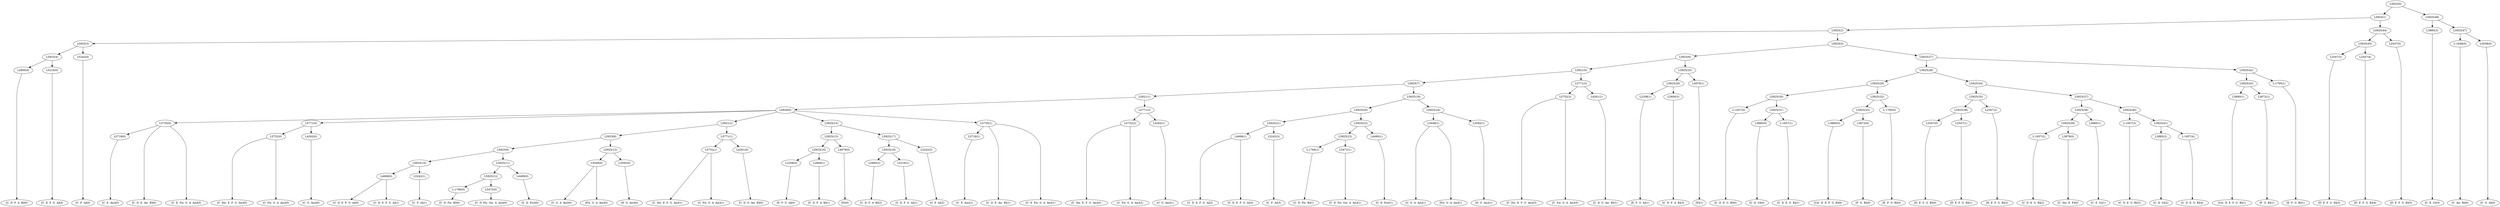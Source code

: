digraph sample{
"L2800(0)"->"[C  D  F  A  B](0)"
"L5216(0)"->"[C  E  F  G  A](0)"
"L5925(4)"->"L2800(0)"
"L5925(4)"->"L5216(0)"
"L5242(0)"->"[C  F  A](0)"
"L5925(3)"->"L5925(4)"
"L5925(3)"->"L5242(0)"
"L5718(0)"->"[C  E  Ais](0)"
"L5735(0)"->"[C  D  E  Ais  B](0)"
"L5735(0)"->"[C  E  Fis  G  A  Ais](0)"
"L5735(0)"->"L5718(0)"
"L5752(0)"->"[C  Dis  E  F  G  Ais](0)"
"L5752(0)"->"[C  Fis  G  A  Ais](0)"
"L4262(0)"->"[C  G  Ais](0)"
"L5771(0)"->"L5752(0)"
"L5771(0)"->"L4262(0)"
"L4668(0)"->"[C  D  E  F  G  A](0)"
"L4668(0)"->"[C  D  E  F  G  A](1)"
"L5242(1)"->"[C  F  A](1)"
"L5925(10)"->"L4668(0)"
"L5925(10)"->"L5242(1)"
"L-1766(0)"->"[C  D  Fis  B](0)"
"L5472(0)"->"[C  D  Fis  Gis  A  Ais](0)"
"L5925(12)"->"L-1766(0)"
"L5925(12)"->"L5472(0)"
"L4490(0)"->"[C  D  Fis](0)"
"L5925(11)"->"L5925(12)"
"L5925(11)"->"L4490(0)"
"L5925(9)"->"L5925(10)"
"L5925(9)"->"L5925(11)"
"L3048(0)"->"[C  G  A  Ais](0)"
"L3048(0)"->"[Fis  G  A  Ais](0)"
"L3592(0)"->"[D  G  Ais](0)"
"L5925(13)"->"L3048(0)"
"L5925(13)"->"L3592(0)"
"L5925(8)"->"L5925(9)"
"L5925(8)"->"L5925(13)"
"L5752(1)"->"[C  Dis  E  F  G  Ais](1)"
"L5752(1)"->"[C  Fis  G  A  Ais](1)"
"L4261(0)"->"[C  D  G  Ais  B](0)"
"L5771(1)"->"L5752(1)"
"L5771(1)"->"L4261(0)"
"L5921(2)"->"L5925(8)"
"L5921(2)"->"L5771(1)"
"L2208(0)"->"[E  F  G  A](0)"
"L2800(1)"->"[C  D  F  A  B](1)"
"L5925(16)"->"L2208(0)"
"L5925(16)"->"L2800(1)"
"L4979(0)"->"[F](0)"
"L5925(15)"->"L5925(16)"
"L5925(15)"->"L4979(0)"
"L2800(2)"->"[C  D  F  A  B](2)"
"L5216(1)"->"[C  E  F  G  A](1)"
"L5925(18)"->"L2800(2)"
"L5925(18)"->"L5216(1)"
"L5242(2)"->"[C  F  A](2)"
"L5925(17)"->"L5925(18)"
"L5925(17)"->"L5242(2)"
"L5925(14)"->"L5925(15)"
"L5925(14)"->"L5925(17)"
"L5718(1)"->"[C  E  Ais](1)"
"L5735(1)"->"[C  D  E  Ais  B](1)"
"L5735(1)"->"[C  E  Fis  G  A  Ais](1)"
"L5735(1)"->"L5718(1)"
"L5929(0)"->"L5735(0)"
"L5929(0)"->"L5771(0)"
"L5929(0)"->"L5921(2)"
"L5929(0)"->"L5925(14)"
"L5929(0)"->"L5735(1)"
"L5752(2)"->"[C  Dis  E  F  G  Ais](2)"
"L5752(2)"->"[C  Fis  G  A  Ais](2)"
"L4262(1)"->"[C  G  Ais](1)"
"L5771(2)"->"L5752(2)"
"L5771(2)"->"L4262(1)"
"L5921(1)"->"L5929(0)"
"L5921(1)"->"L5771(2)"
"L4668(1)"->"[C  D  E  F  G  A](2)"
"L4668(1)"->"[C  D  E  F  G  A](3)"
"L5242(3)"->"[C  F  A](3)"
"L5925(21)"->"L4668(1)"
"L5925(21)"->"L5242(3)"
"L-1766(1)"->"[C  D  Fis  B](1)"
"L5472(1)"->"[C  D  Fis  Gis  A  Ais](1)"
"L5925(23)"->"L-1766(1)"
"L5925(23)"->"L5472(1)"
"L4490(1)"->"[C  D  Fis](1)"
"L5925(22)"->"L5925(23)"
"L5925(22)"->"L4490(1)"
"L5925(20)"->"L5925(21)"
"L5925(20)"->"L5925(22)"
"L3048(1)"->"[C  G  A  Ais](1)"
"L3048(1)"->"[Fis  G  A  Ais](1)"
"L3592(1)"->"[D  G  Ais](1)"
"L5925(24)"->"L3048(1)"
"L5925(24)"->"L3592(1)"
"L5925(19)"->"L5925(20)"
"L5925(19)"->"L5925(24)"
"L5925(7)"->"L5921(1)"
"L5925(7)"->"L5925(19)"
"L5752(3)"->"[C  Dis  E  F  G  Ais](3)"
"L5752(3)"->"[C  Fis  G  A  Ais](3)"
"L4261(1)"->"[C  D  G  Ais  B](1)"
"L5771(3)"->"L5752(3)"
"L5771(3)"->"L4261(1)"
"L5921(0)"->"L5925(7)"
"L5921(0)"->"L5771(3)"
"L2208(1)"->"[E  F  G  A](1)"
"L2800(3)"->"[C  D  F  A  B](3)"
"L5925(26)"->"L2208(1)"
"L5925(26)"->"L2800(3)"
"L4979(1)"->"[F](1)"
"L5925(25)"->"L5925(26)"
"L5925(25)"->"L4979(1)"
"L5925(6)"->"L5921(0)"
"L5925(6)"->"L5925(25)"
"L-1657(0)"->"[C  D  E  G  B](0)"
"L3885(0)"->"[C  E  G](0)"
"L-1657(1)"->"[C  D  E  G  B](1)"
"L5925(31)"->"L3885(0)"
"L5925(31)"->"L-1657(1)"
"L5925(30)"->"L-1657(0)"
"L5925(30)"->"L5925(31)"
"L3890(0)"->"[Cis  D  E  F  G  B](0)"
"L3672(0)"->"[F  G  B](0)"
"L5925(33)"->"L3890(0)"
"L5925(33)"->"L3672(0)"
"L-1795(0)"->"[E  F  G  B](0)"
"L5925(32)"->"L5925(33)"
"L5925(32)"->"L-1795(0)"
"L5925(29)"->"L5925(30)"
"L5925(29)"->"L5925(32)"
"L2547(0)"->"[D  E  F  G  B](0)"
"L2547(1)"->"[D  E  F  G  B](1)"
"L5925(36)"->"L2547(0)"
"L5925(36)"->"L2547(1)"
"L2547(2)"->"[D  E  F  G  B](2)"
"L5925(35)"->"L5925(36)"
"L5925(35)"->"L2547(2)"
"L-1657(2)"->"[C  D  E  G  B](2)"
"L3879(0)"->"[C  Dis  E  F](0)"
"L5925(39)"->"L-1657(2)"
"L5925(39)"->"L3879(0)"
"L3885(1)"->"[C  E  G](1)"
"L5925(38)"->"L5925(39)"
"L5925(38)"->"L3885(1)"
"L-1657(3)"->"[C  D  E  G  B](3)"
"L3885(2)"->"[C  E  G](2)"
"L-1657(4)"->"[C  D  E  G  B](4)"
"L5925(41)"->"L3885(2)"
"L5925(41)"->"L-1657(4)"
"L5925(40)"->"L-1657(3)"
"L5925(40)"->"L5925(41)"
"L5925(37)"->"L5925(38)"
"L5925(37)"->"L5925(40)"
"L5925(34)"->"L5925(35)"
"L5925(34)"->"L5925(37)"
"L5925(28)"->"L5925(29)"
"L5925(28)"->"L5925(34)"
"L3890(1)"->"[Cis  D  E  F  G  B](1)"
"L3672(1)"->"[F  G  B](1)"
"L5925(43)"->"L3890(1)"
"L5925(43)"->"L3672(1)"
"L-1795(1)"->"[E  F  G  B](1)"
"L5925(42)"->"L5925(43)"
"L5925(42)"->"L-1795(1)"
"L5925(27)"->"L5925(28)"
"L5925(27)"->"L5925(42)"
"L5925(5)"->"L5925(6)"
"L5925(5)"->"L5925(27)"
"L5925(2)"->"L5925(3)"
"L5925(2)"->"L5925(5)"
"L2547(3)"->"[D  E  F  G  B](3)"
"L2547(4)"->"[D  E  F  G  B](4)"
"L5925(45)"->"L2547(3)"
"L5925(45)"->"L2547(4)"
"L2547(5)"->"[D  E  F  G  B](5)"
"L5925(44)"->"L5925(45)"
"L5925(44)"->"L2547(5)"
"L5925(1)"->"L5925(2)"
"L5925(1)"->"L5925(44)"
"L3885(3)"->"[C  E  G](3)"
"L-1648(0)"->"[C  Ais  B](0)"
"L3038(0)"->"[C  G  A](0)"
"L5925(47)"->"L-1648(0)"
"L5925(47)"->"L3038(0)"
"L5925(46)"->"L3885(3)"
"L5925(46)"->"L5925(47)"
"L5925(0)"->"L5925(1)"
"L5925(0)"->"L5925(46)"
{rank = min; "L5925(0)"}
{rank = same; "L5925(1)"; "L5925(46)";}
{rank = same; "L5925(2)"; "L5925(44)"; "L3885(3)"; "L5925(47)";}
{rank = same; "L5925(3)"; "L5925(5)"; "L5925(45)"; "L2547(5)"; "L-1648(0)"; "L3038(0)";}
{rank = same; "L5925(4)"; "L5242(0)"; "L5925(6)"; "L5925(27)"; "L2547(3)"; "L2547(4)";}
{rank = same; "L2800(0)"; "L5216(0)"; "L5921(0)"; "L5925(25)"; "L5925(28)"; "L5925(42)";}
{rank = same; "L5925(7)"; "L5771(3)"; "L5925(26)"; "L4979(1)"; "L5925(29)"; "L5925(34)"; "L5925(43)"; "L-1795(1)";}
{rank = same; "L5921(1)"; "L5925(19)"; "L5752(3)"; "L4261(1)"; "L2208(1)"; "L2800(3)"; "L5925(30)"; "L5925(32)"; "L5925(35)"; "L5925(37)"; "L3890(1)"; "L3672(1)";}
{rank = same; "L5929(0)"; "L5771(2)"; "L5925(20)"; "L5925(24)"; "L-1657(0)"; "L5925(31)"; "L5925(33)"; "L-1795(0)"; "L5925(36)"; "L2547(2)"; "L5925(38)"; "L5925(40)";}
{rank = same; "L5735(0)"; "L5771(0)"; "L5921(2)"; "L5925(14)"; "L5735(1)"; "L5752(2)"; "L4262(1)"; "L5925(21)"; "L5925(22)"; "L3048(1)"; "L3592(1)"; "L3885(0)"; "L-1657(1)"; "L3890(0)"; "L3672(0)"; "L2547(0)"; "L2547(1)"; "L5925(39)"; "L3885(1)"; "L-1657(3)"; "L5925(41)";}
{rank = same; "L5718(0)"; "L5752(0)"; "L4262(0)"; "L5925(8)"; "L5771(1)"; "L5925(15)"; "L5925(17)"; "L5718(1)"; "L4668(1)"; "L5242(3)"; "L5925(23)"; "L4490(1)"; "L-1657(2)"; "L3879(0)"; "L3885(2)"; "L-1657(4)";}
{rank = same; "L5925(9)"; "L5925(13)"; "L5752(1)"; "L4261(0)"; "L5925(16)"; "L4979(0)"; "L5925(18)"; "L5242(2)"; "L-1766(1)"; "L5472(1)";}
{rank = same; "L5925(10)"; "L5925(11)"; "L3048(0)"; "L3592(0)"; "L2208(0)"; "L2800(1)"; "L2800(2)"; "L5216(1)";}
{rank = same; "L4668(0)"; "L5242(1)"; "L5925(12)"; "L4490(0)";}
{rank = same; "L-1766(0)"; "L5472(0)";}
{rank = max; "[C  Ais  B](0)"; "[C  D  E  Ais  B](0)"; "[C  D  E  Ais  B](1)"; "[C  D  E  F  G  A](0)"; "[C  D  E  F  G  A](1)"; "[C  D  E  F  G  A](2)"; "[C  D  E  F  G  A](3)"; "[C  D  E  G  B](0)"; "[C  D  E  G  B](1)"; "[C  D  E  G  B](2)"; "[C  D  E  G  B](3)"; "[C  D  E  G  B](4)"; "[C  D  F  A  B](0)"; "[C  D  F  A  B](1)"; "[C  D  F  A  B](2)"; "[C  D  F  A  B](3)"; "[C  D  Fis  B](0)"; "[C  D  Fis  B](1)"; "[C  D  Fis  Gis  A  Ais](0)"; "[C  D  Fis  Gis  A  Ais](1)"; "[C  D  Fis](0)"; "[C  D  Fis](1)"; "[C  D  G  Ais  B](0)"; "[C  D  G  Ais  B](1)"; "[C  Dis  E  F  G  Ais](0)"; "[C  Dis  E  F  G  Ais](1)"; "[C  Dis  E  F  G  Ais](2)"; "[C  Dis  E  F  G  Ais](3)"; "[C  Dis  E  F](0)"; "[C  E  Ais](0)"; "[C  E  Ais](1)"; "[C  E  F  G  A](0)"; "[C  E  F  G  A](1)"; "[C  E  Fis  G  A  Ais](0)"; "[C  E  Fis  G  A  Ais](1)"; "[C  E  G](0)"; "[C  E  G](1)"; "[C  E  G](2)"; "[C  E  G](3)"; "[C  F  A](0)"; "[C  F  A](1)"; "[C  F  A](2)"; "[C  F  A](3)"; "[C  Fis  G  A  Ais](0)"; "[C  Fis  G  A  Ais](1)"; "[C  Fis  G  A  Ais](2)"; "[C  Fis  G  A  Ais](3)"; "[C  G  A  Ais](0)"; "[C  G  A  Ais](1)"; "[C  G  A](0)"; "[C  G  Ais](0)"; "[C  G  Ais](1)"; "[Cis  D  E  F  G  B](0)"; "[Cis  D  E  F  G  B](1)"; "[D  E  F  G  B](0)"; "[D  E  F  G  B](1)"; "[D  E  F  G  B](2)"; "[D  E  F  G  B](3)"; "[D  E  F  G  B](4)"; "[D  E  F  G  B](5)"; "[D  G  Ais](0)"; "[D  G  Ais](1)"; "[E  F  G  A](0)"; "[E  F  G  A](1)"; "[E  F  G  B](0)"; "[E  F  G  B](1)"; "[F  G  B](0)"; "[F  G  B](1)"; "[F](0)"; "[F](1)"; "[Fis  G  A  Ais](0)"; "[Fis  G  A  Ais](1)";}
}